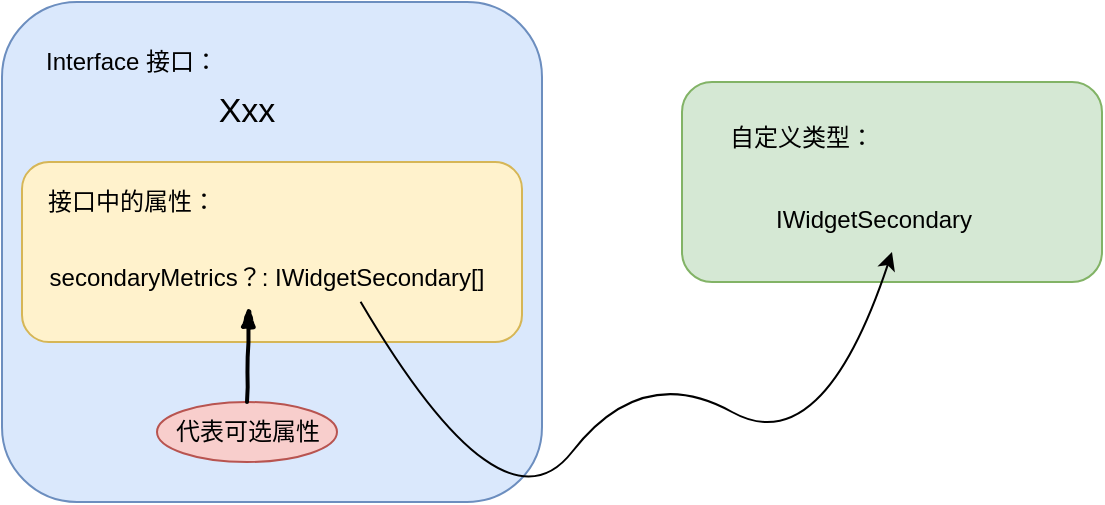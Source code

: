 <mxfile version="12.2.4" pages="1"><diagram id="higdCDD_RKMQ4mY4nL32" name="Page-1"><mxGraphModel dx="746" dy="479" grid="1" gridSize="10" guides="1" tooltips="1" connect="1" arrows="1" fold="1" page="1" pageScale="1" pageWidth="827" pageHeight="1169" math="0" shadow="0"><root><mxCell id="0"/><mxCell id="1" parent="0"/><mxCell id="2" value="" style="rounded=1;whiteSpace=wrap;html=1;fillColor=#dae8fc;strokeColor=#6c8ebf;" parent="1" vertex="1"><mxGeometry x="50" y="90" width="270" height="250" as="geometry"/></mxCell><mxCell id="3" value="" style="rounded=1;whiteSpace=wrap;html=1;fillColor=#fff2cc;strokeColor=#d6b656;" parent="1" vertex="1"><mxGeometry x="60" y="170" width="250" height="90" as="geometry"/></mxCell><mxCell id="4" value="Interface 接口：" style="text;html=1;strokeColor=none;fillColor=none;align=center;verticalAlign=middle;whiteSpace=wrap;rounded=0;" parent="1" vertex="1"><mxGeometry x="70" y="110" width="90" height="20" as="geometry"/></mxCell><mxCell id="5" value="secondaryMetrics？:&amp;nbsp;IWidgetSecondary[]" style="text;html=1;strokeColor=none;fillColor=none;align=center;verticalAlign=middle;whiteSpace=wrap;rounded=0;" parent="1" vertex="1"><mxGeometry x="60" y="215" width="245" height="25" as="geometry"/></mxCell><mxCell id="6" value="&lt;font style=&quot;font-size: 17px&quot;&gt;Xxx&lt;/font&gt;" style="text;html=1;strokeColor=none;fillColor=none;align=center;verticalAlign=middle;whiteSpace=wrap;rounded=0;strokeWidth=4;" parent="1" vertex="1"><mxGeometry x="145" y="130" width="55" height="30" as="geometry"/></mxCell><mxCell id="7" value="接口中的属性：" style="text;html=1;strokeColor=none;fillColor=none;align=center;verticalAlign=middle;whiteSpace=wrap;rounded=0;" parent="1" vertex="1"><mxGeometry x="70" y="180" width="90" height="20" as="geometry"/></mxCell><mxCell id="9" value="" style="rounded=1;whiteSpace=wrap;html=1;strokeWidth=1;strokeColor=#82b366;fillColor=#d5e8d4;" parent="1" vertex="1"><mxGeometry x="390" y="130" width="210" height="100" as="geometry"/></mxCell><mxCell id="10" value="IWidgetSecondary" style="text;html=1;" parent="1" vertex="1"><mxGeometry x="435" y="185" width="120" height="30" as="geometry"/></mxCell><mxCell id="11" value="自定义类型：" style="text;html=1;strokeColor=none;fillColor=none;align=center;verticalAlign=middle;whiteSpace=wrap;rounded=0;" parent="1" vertex="1"><mxGeometry x="410" y="145" width="80" height="25" as="geometry"/></mxCell><mxCell id="12" value="" style="curved=1;endArrow=classic;html=1;exitX=0.691;exitY=0.993;exitDx=0;exitDy=0;exitPerimeter=0;entryX=0.5;entryY=1;entryDx=0;entryDy=0;" parent="1" source="5" target="10" edge="1"><mxGeometry width="50" height="50" relative="1" as="geometry"><mxPoint x="200" y="400" as="sourcePoint"/><mxPoint x="250" y="350" as="targetPoint"/><Array as="points"><mxPoint x="300" y="360"/><mxPoint x="370" y="270"/><mxPoint x="460" y="320"/></Array></mxGeometry></mxCell><mxCell id="17" value="代表可选属性" style="ellipse;whiteSpace=wrap;html=1;align=center;container=1;recursiveResize=0;treeFolding=1;treeMoving=1;strokeColor=#b85450;strokeWidth=1;fillColor=#f8cecc;" parent="1" vertex="1"><mxGeometry x="127.5" y="290" width="90" height="30" as="geometry"/></mxCell><mxCell id="18" value="" style="rounded=0;comic=1;strokeWidth=2;endArrow=blockThin;html=1;fontFamily=Comic Sans MS;fontStyle=1;exitX=0.5;exitY=0;exitDx=0;exitDy=0;entryX=0.463;entryY=1.093;entryDx=0;entryDy=0;entryPerimeter=0;" parent="1" source="17" target="5" edge="1"><mxGeometry width="50" height="50" relative="1" as="geometry"><mxPoint x="130" y="300" as="sourcePoint"/><mxPoint x="130" y="430" as="targetPoint"/></mxGeometry></mxCell></root></mxGraphModel></diagram></mxfile>